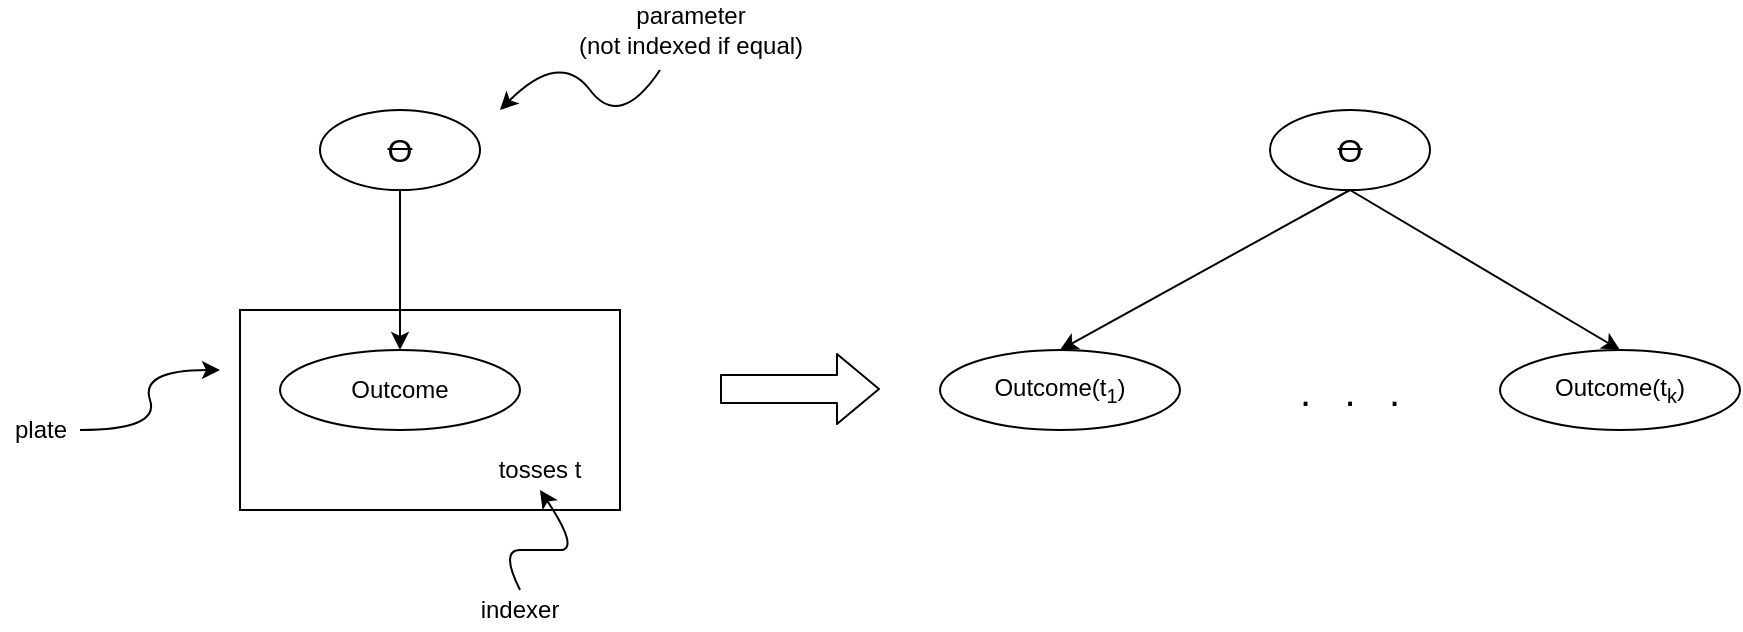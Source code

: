 <mxfile version="13.6.2" type="device"><diagram id="wgStKXbNG_eGHYJ-EAEf" name="Page-1"><mxGraphModel dx="1952" dy="552" grid="1" gridSize="10" guides="1" tooltips="1" connect="1" arrows="1" fold="1" page="1" pageScale="1" pageWidth="850" pageHeight="1100" math="0" shadow="0"><root><mxCell id="0"/><mxCell id="1" parent="0"/><mxCell id="yY3M5EPYysbLhntv4W5E-1" value="" style="rounded=0;whiteSpace=wrap;html=1;" vertex="1" parent="1"><mxGeometry x="90" y="185" width="190" height="100" as="geometry"/></mxCell><mxCell id="yY3M5EPYysbLhntv4W5E-2" value="Outcome" style="ellipse;whiteSpace=wrap;html=1;" vertex="1" parent="1"><mxGeometry x="110" y="205" width="120" height="40" as="geometry"/></mxCell><mxCell id="yY3M5EPYysbLhntv4W5E-3" value="tosses t" style="text;html=1;strokeColor=none;fillColor=none;align=center;verticalAlign=middle;whiteSpace=wrap;rounded=0;" vertex="1" parent="1"><mxGeometry x="200" y="255" width="80" height="20" as="geometry"/></mxCell><mxCell id="yY3M5EPYysbLhntv4W5E-4" value="&lt;strike&gt;&lt;font style=&quot;font-size: 16px&quot;&gt;O&lt;/font&gt;&lt;/strike&gt;" style="ellipse;whiteSpace=wrap;html=1;" vertex="1" parent="1"><mxGeometry x="130" y="85" width="80" height="40" as="geometry"/></mxCell><mxCell id="yY3M5EPYysbLhntv4W5E-5" value="" style="endArrow=classic;html=1;exitX=0.5;exitY=1;exitDx=0;exitDy=0;entryX=0.5;entryY=0;entryDx=0;entryDy=0;" edge="1" parent="1" source="yY3M5EPYysbLhntv4W5E-4" target="yY3M5EPYysbLhntv4W5E-2"><mxGeometry width="50" height="50" relative="1" as="geometry"><mxPoint x="310" y="55" as="sourcePoint"/><mxPoint x="360" y="5" as="targetPoint"/></mxGeometry></mxCell><mxCell id="yY3M5EPYysbLhntv4W5E-6" value="plate" style="text;html=1;align=center;verticalAlign=middle;resizable=0;points=[];autosize=1;" vertex="1" parent="1"><mxGeometry x="-30" y="235" width="40" height="20" as="geometry"/></mxCell><mxCell id="yY3M5EPYysbLhntv4W5E-7" value="" style="curved=1;endArrow=classic;html=1;" edge="1" parent="1"><mxGeometry width="50" height="50" relative="1" as="geometry"><mxPoint x="10" y="245" as="sourcePoint"/><mxPoint x="80" y="215" as="targetPoint"/><Array as="points"><mxPoint x="50" y="245"/><mxPoint x="40" y="215"/></Array></mxGeometry></mxCell><mxCell id="yY3M5EPYysbLhntv4W5E-8" value="" style="curved=1;endArrow=classic;html=1;entryX=0.5;entryY=1;entryDx=0;entryDy=0;" edge="1" parent="1" target="yY3M5EPYysbLhntv4W5E-3"><mxGeometry width="50" height="50" relative="1" as="geometry"><mxPoint x="230" y="325" as="sourcePoint"/><mxPoint x="240" y="295" as="targetPoint"/><Array as="points"><mxPoint x="220" y="305"/><mxPoint x="240" y="305"/><mxPoint x="260" y="305"/></Array></mxGeometry></mxCell><mxCell id="yY3M5EPYysbLhntv4W5E-9" value="indexer" style="text;html=1;strokeColor=none;fillColor=none;align=center;verticalAlign=middle;whiteSpace=wrap;rounded=0;" vertex="1" parent="1"><mxGeometry x="210" y="325" width="40" height="20" as="geometry"/></mxCell><mxCell id="yY3M5EPYysbLhntv4W5E-10" value="" style="curved=1;endArrow=classic;html=1;" edge="1" parent="1"><mxGeometry width="50" height="50" relative="1" as="geometry"><mxPoint x="300" y="65" as="sourcePoint"/><mxPoint x="220" y="85" as="targetPoint"/><Array as="points"><mxPoint x="280" y="95"/><mxPoint x="250" y="55"/></Array></mxGeometry></mxCell><mxCell id="yY3M5EPYysbLhntv4W5E-11" value="parameter&lt;br&gt;(not indexed if equal)" style="text;html=1;align=center;verticalAlign=middle;resizable=0;points=[];autosize=1;" vertex="1" parent="1"><mxGeometry x="250" y="30" width="130" height="30" as="geometry"/></mxCell><mxCell id="yY3M5EPYysbLhntv4W5E-12" value="" style="shape=flexArrow;endArrow=classic;html=1;width=14;endSize=6.67;" edge="1" parent="1"><mxGeometry width="50" height="50" relative="1" as="geometry"><mxPoint x="330" y="224.5" as="sourcePoint"/><mxPoint x="410" y="224.5" as="targetPoint"/></mxGeometry></mxCell><mxCell id="yY3M5EPYysbLhntv4W5E-13" value="Outcome(t&lt;sub&gt;1&lt;/sub&gt;)" style="ellipse;whiteSpace=wrap;html=1;" vertex="1" parent="1"><mxGeometry x="440" y="205" width="120" height="40" as="geometry"/></mxCell><mxCell id="yY3M5EPYysbLhntv4W5E-14" value="Outcome(t&lt;sub&gt;k&lt;/sub&gt;)" style="ellipse;whiteSpace=wrap;html=1;" vertex="1" parent="1"><mxGeometry x="720" y="205" width="120" height="40" as="geometry"/></mxCell><mxCell id="yY3M5EPYysbLhntv4W5E-15" value="&lt;font style=&quot;font-size: 20px&quot;&gt;.&amp;nbsp; &amp;nbsp;.&amp;nbsp; &amp;nbsp;.&lt;/font&gt;" style="text;html=1;strokeColor=none;fillColor=none;align=center;verticalAlign=middle;whiteSpace=wrap;rounded=0;" vertex="1" parent="1"><mxGeometry x="610" y="215" width="70" height="20" as="geometry"/></mxCell><mxCell id="yY3M5EPYysbLhntv4W5E-17" value="&lt;strike&gt;&lt;font style=&quot;font-size: 16px&quot;&gt;O&lt;/font&gt;&lt;/strike&gt;" style="ellipse;whiteSpace=wrap;html=1;" vertex="1" parent="1"><mxGeometry x="605" y="85" width="80" height="40" as="geometry"/></mxCell><mxCell id="yY3M5EPYysbLhntv4W5E-18" value="" style="endArrow=classic;html=1;exitX=0.5;exitY=1;exitDx=0;exitDy=0;entryX=0.5;entryY=0;entryDx=0;entryDy=0;" edge="1" parent="1" source="yY3M5EPYysbLhntv4W5E-17" target="yY3M5EPYysbLhntv4W5E-13"><mxGeometry width="50" height="50" relative="1" as="geometry"><mxPoint x="400" y="200" as="sourcePoint"/><mxPoint x="450" y="150" as="targetPoint"/></mxGeometry></mxCell><mxCell id="yY3M5EPYysbLhntv4W5E-19" value="" style="endArrow=classic;html=1;exitX=0.5;exitY=1;exitDx=0;exitDy=0;entryX=0.5;entryY=0;entryDx=0;entryDy=0;" edge="1" parent="1" source="yY3M5EPYysbLhntv4W5E-17" target="yY3M5EPYysbLhntv4W5E-14"><mxGeometry width="50" height="50" relative="1" as="geometry"><mxPoint x="400" y="200" as="sourcePoint"/><mxPoint x="450" y="150" as="targetPoint"/></mxGeometry></mxCell></root></mxGraphModel></diagram></mxfile>